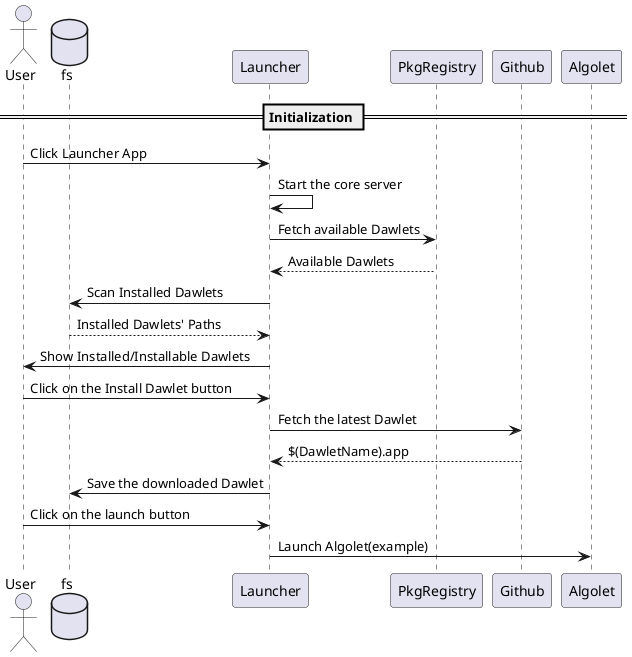 @startuml
actor User
database fs


== Initialization ==

User -> Launcher: Click Launcher App
Launcher -> Launcher: Start the core server
Launcher -> PkgRegistry: Fetch available Dawlets
Launcher <-- PkgRegistry: Available Dawlets
Launcher -> fs: Scan Installed Dawlets
fs --> Launcher: Installed Dawlets' Paths
User <- Launcher: Show Installed/Installable Dawlets
User -> Launcher: Click on the Install Dawlet button
Launcher -> Github: Fetch the latest Dawlet
Launcher <-- Github: $(DawletName).app
fs <- Launcher: Save the downloaded Dawlet
User -> Launcher: Click on the launch button
Launcher -> Algolet: Launch Algolet(example)

@enduml